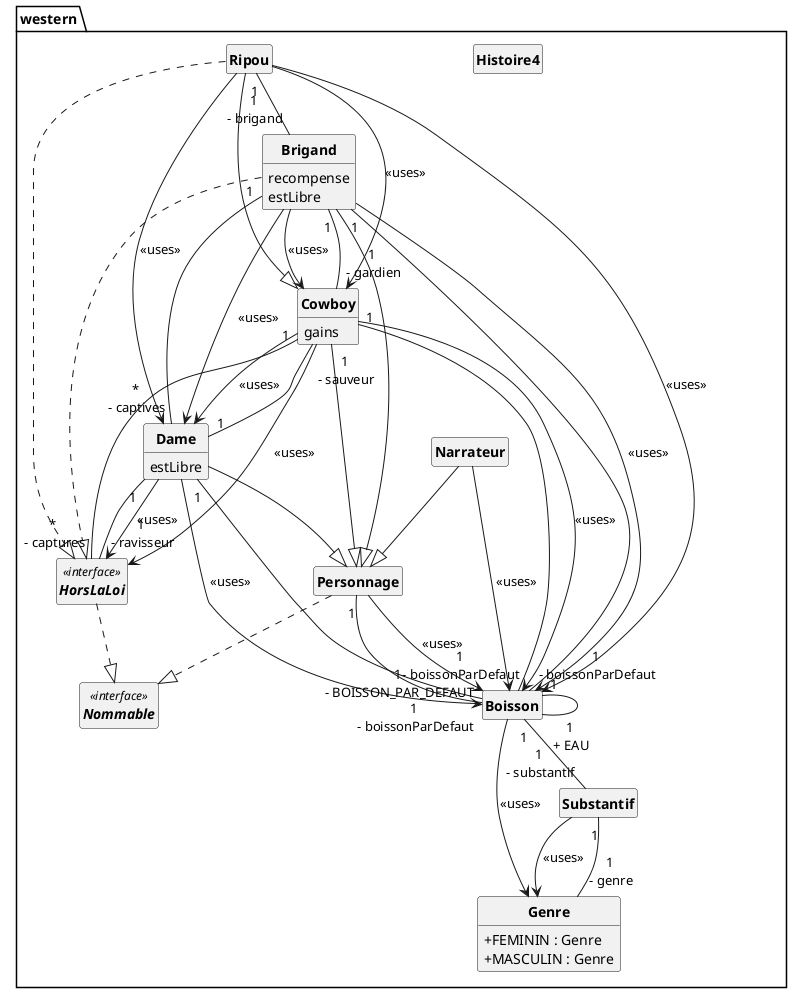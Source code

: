 @startuml
'https://plantuml.com/class-diagram
skinparam style strictuml
skinparam classAttributeIconSize 0
skinparam classFontStyle Bold

hide empty members

package western{
class Boisson{
}
class Brigand{
	recompense
	estLibre
}
class Cowboy{
	gains
}
class Dame{
	estLibre
}
class Genre{
	+ FEMININ : Genre
	+ MASCULIN : Genre
}

class Histoire4{
}
interface HorsLaLoi<<interface>>{
}
class Narrateur{
}
interface Nommable<<interface>>{
}
class Personnage{
}
class Ripou{
}
class Substantif{
}

Boisson "1" --"1\n - substantif" Substantif

Boisson "1" --"1\n + EAU" Boisson

Boisson --> Genre : <<uses>>

Brigand "1" --"*\n - captives" Dame

Brigand "1" --"1\n - gardien" Cowboy

Brigand "1" --"1\n - boissonParDefaut" Boisson

Brigand --|> Personnage

Brigand ..|> HorsLaLoi

Brigand --> Boisson : <<uses>>

Brigand --> Dame : <<uses>>

Brigand --> Cowboy : <<uses>>

Cowboy "1" --"*\n - captures" HorsLaLoi

Cowboy "1" --"1\n - boissonParDefaut" Boisson

Cowboy --|> Personnage

Cowboy --> Boisson : <<uses>>

Cowboy --> Dame : <<uses>>

Cowboy --> HorsLaLoi : <<uses>>

Dame "1" --"1\n - sauveur" Cowboy

Dame "1" --"1\n - ravisseur" HorsLaLoi

Dame "1" --"1\n - boissonParDefaut" Boisson

Dame --|> Personnage

Dame --> Boisson : <<uses>>

Dame --> HorsLaLoi : <<uses>>

HorsLaLoi ..|> Nommable

Narrateur --|> Personnage

Narrateur --> Boisson : <<uses>>

Personnage "1" --"1\n - BOISSON_PAR_DEFAUT" Boisson

Personnage ..|> Nommable

Personnage --> Boisson : <<uses>>

Ripou "1" --"1\n - brigand" Brigand

Ripou --|> Cowboy

Ripou ..|> HorsLaLoi

Ripou --> Boisson : <<uses>>

Ripou --> Dame : <<uses>>

Ripou --> Cowboy : <<uses>>

Substantif "1" --"1\n - genre" Genre

Substantif --> Genre : <<uses>>

}
@enduml